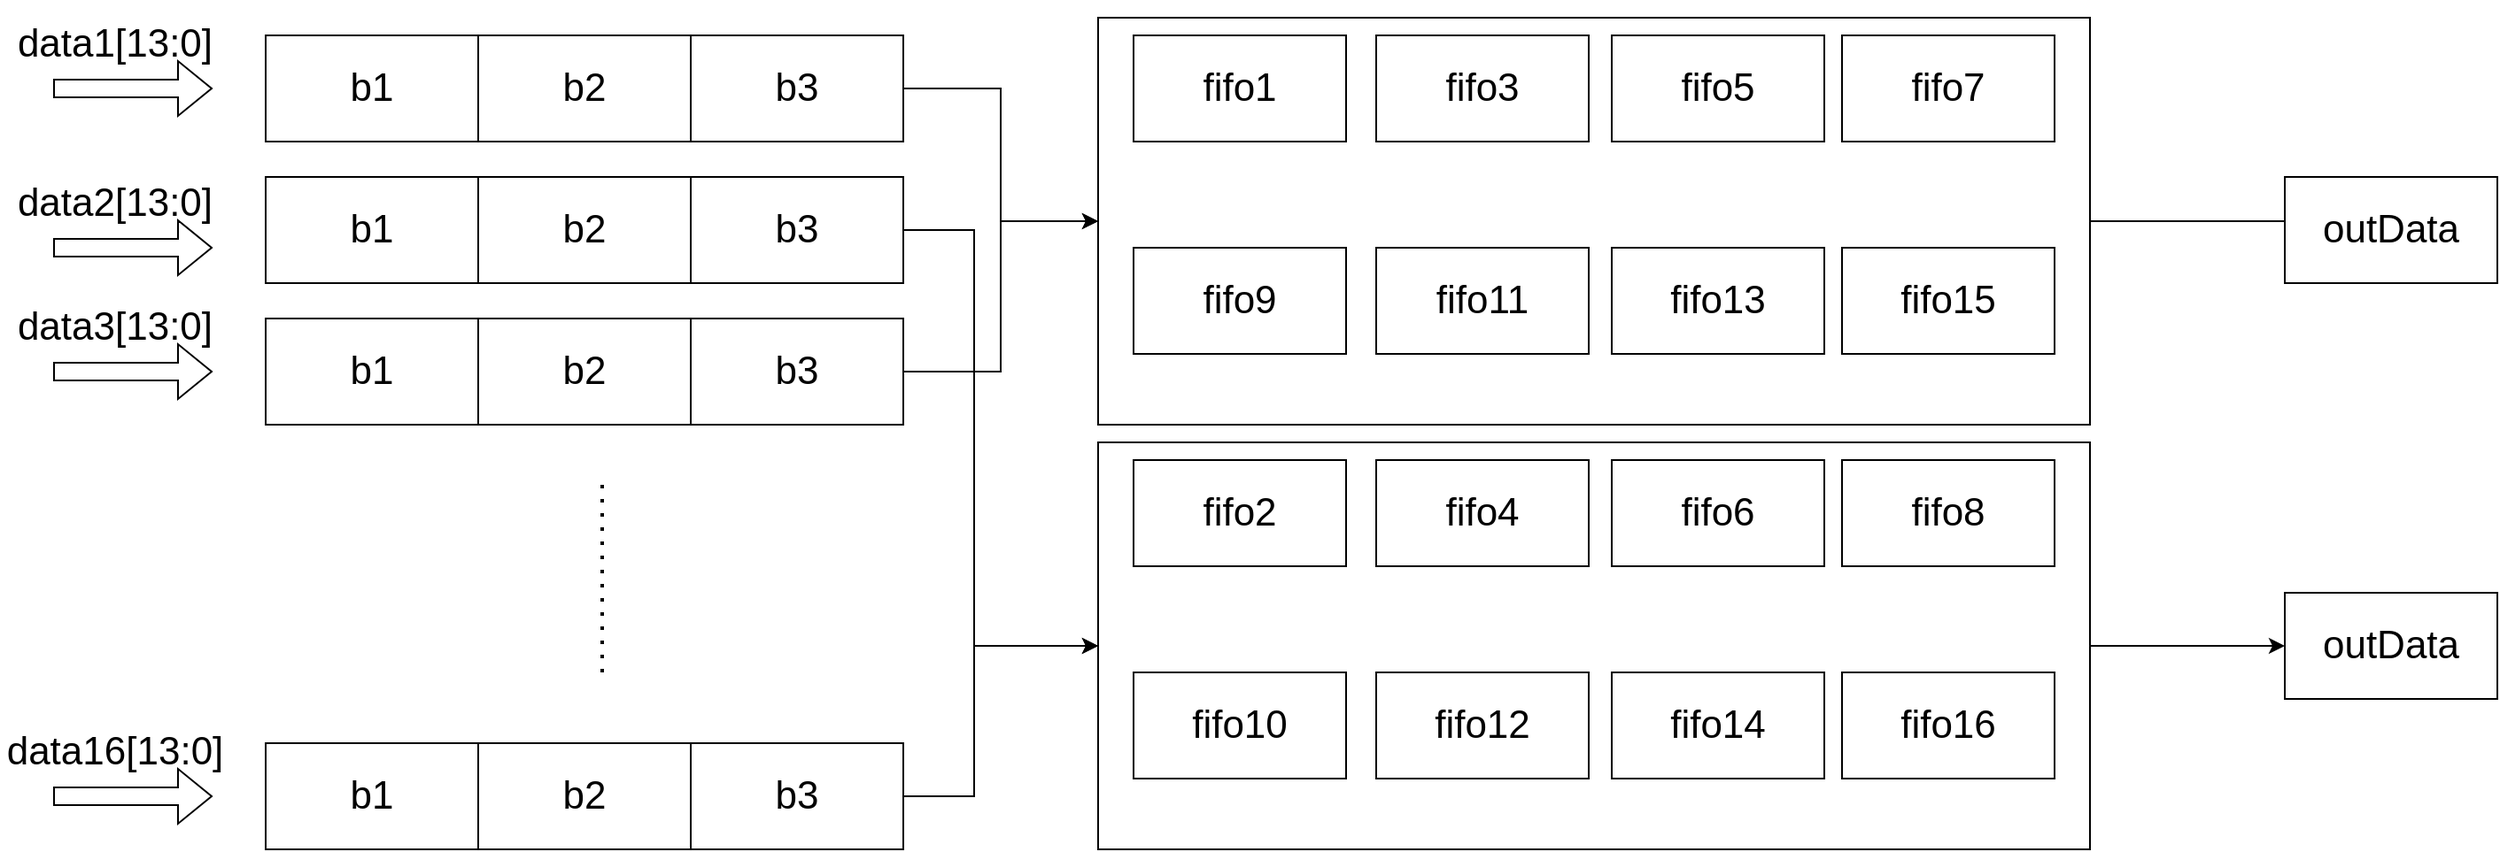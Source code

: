 <mxfile version="16.6.4" type="github">
  <diagram id="uhMTOCQxYAXmYfAqve4G" name="Page-1">
    <mxGraphModel dx="1422" dy="706" grid="1" gridSize="10" guides="1" tooltips="1" connect="1" arrows="1" fold="1" page="1" pageScale="1" pageWidth="827" pageHeight="1169" math="0" shadow="0">
      <root>
        <mxCell id="0" />
        <mxCell id="1" parent="0" />
        <mxCell id="QmlifTvjpnVVAQiFLO3C-1" value="&lt;font style=&quot;font-size: 22px;&quot;&gt;b1&lt;/font&gt;" style="rounded=0;whiteSpace=wrap;html=1;fontSize=22;" vertex="1" parent="1">
          <mxGeometry x="200" y="290" width="120" height="60" as="geometry" />
        </mxCell>
        <mxCell id="QmlifTvjpnVVAQiFLO3C-2" value="b2" style="rounded=0;whiteSpace=wrap;html=1;fontSize=22;" vertex="1" parent="1">
          <mxGeometry x="320" y="290" width="120" height="60" as="geometry" />
        </mxCell>
        <mxCell id="QmlifTvjpnVVAQiFLO3C-54" style="edgeStyle=orthogonalEdgeStyle;rounded=0;orthogonalLoop=1;jettySize=auto;html=1;fontSize=22;" edge="1" parent="1" source="QmlifTvjpnVVAQiFLO3C-3" target="QmlifTvjpnVVAQiFLO3C-31">
          <mxGeometry relative="1" as="geometry" />
        </mxCell>
        <mxCell id="QmlifTvjpnVVAQiFLO3C-3" value="b3" style="rounded=0;whiteSpace=wrap;html=1;fontSize=22;" vertex="1" parent="1">
          <mxGeometry x="440" y="290" width="120" height="60" as="geometry" />
        </mxCell>
        <mxCell id="QmlifTvjpnVVAQiFLO3C-10" value="b1" style="rounded=0;whiteSpace=wrap;html=1;fontSize=22;" vertex="1" parent="1">
          <mxGeometry x="200" y="370" width="120" height="60" as="geometry" />
        </mxCell>
        <mxCell id="QmlifTvjpnVVAQiFLO3C-11" value="b2" style="rounded=0;whiteSpace=wrap;html=1;fontSize=22;" vertex="1" parent="1">
          <mxGeometry x="320" y="370" width="120" height="60" as="geometry" />
        </mxCell>
        <mxCell id="QmlifTvjpnVVAQiFLO3C-55" style="edgeStyle=orthogonalEdgeStyle;rounded=0;orthogonalLoop=1;jettySize=auto;html=1;entryX=0;entryY=0.5;entryDx=0;entryDy=0;fontSize=22;" edge="1" parent="1" source="QmlifTvjpnVVAQiFLO3C-12" target="QmlifTvjpnVVAQiFLO3C-43">
          <mxGeometry relative="1" as="geometry">
            <Array as="points">
              <mxPoint x="600" y="400" />
              <mxPoint x="600" y="635" />
            </Array>
          </mxGeometry>
        </mxCell>
        <mxCell id="QmlifTvjpnVVAQiFLO3C-12" value="b3" style="rounded=0;whiteSpace=wrap;html=1;fontSize=22;" vertex="1" parent="1">
          <mxGeometry x="440" y="370" width="120" height="60" as="geometry" />
        </mxCell>
        <mxCell id="QmlifTvjpnVVAQiFLO3C-13" value="b1" style="rounded=0;whiteSpace=wrap;html=1;fontSize=22;" vertex="1" parent="1">
          <mxGeometry x="200" y="450" width="120" height="60" as="geometry" />
        </mxCell>
        <mxCell id="QmlifTvjpnVVAQiFLO3C-14" value="b2" style="rounded=0;whiteSpace=wrap;html=1;fontSize=22;" vertex="1" parent="1">
          <mxGeometry x="320" y="450" width="120" height="60" as="geometry" />
        </mxCell>
        <mxCell id="QmlifTvjpnVVAQiFLO3C-56" style="edgeStyle=orthogonalEdgeStyle;rounded=0;orthogonalLoop=1;jettySize=auto;html=1;entryX=0;entryY=0.5;entryDx=0;entryDy=0;fontSize=22;" edge="1" parent="1" source="QmlifTvjpnVVAQiFLO3C-15" target="QmlifTvjpnVVAQiFLO3C-31">
          <mxGeometry relative="1" as="geometry" />
        </mxCell>
        <mxCell id="QmlifTvjpnVVAQiFLO3C-15" value="b3" style="rounded=0;whiteSpace=wrap;html=1;fontSize=22;" vertex="1" parent="1">
          <mxGeometry x="440" y="450" width="120" height="60" as="geometry" />
        </mxCell>
        <mxCell id="QmlifTvjpnVVAQiFLO3C-16" value="b1" style="rounded=0;whiteSpace=wrap;html=1;fontSize=22;" vertex="1" parent="1">
          <mxGeometry x="200" y="690" width="120" height="60" as="geometry" />
        </mxCell>
        <mxCell id="QmlifTvjpnVVAQiFLO3C-17" value="b2" style="rounded=0;whiteSpace=wrap;html=1;fontSize=22;" vertex="1" parent="1">
          <mxGeometry x="320" y="690" width="120" height="60" as="geometry" />
        </mxCell>
        <mxCell id="QmlifTvjpnVVAQiFLO3C-57" style="edgeStyle=orthogonalEdgeStyle;rounded=0;orthogonalLoop=1;jettySize=auto;html=1;entryX=0;entryY=0.5;entryDx=0;entryDy=0;fontSize=22;" edge="1" parent="1" source="QmlifTvjpnVVAQiFLO3C-18" target="QmlifTvjpnVVAQiFLO3C-43">
          <mxGeometry relative="1" as="geometry">
            <Array as="points">
              <mxPoint x="600" y="720" />
              <mxPoint x="600" y="635" />
            </Array>
          </mxGeometry>
        </mxCell>
        <mxCell id="QmlifTvjpnVVAQiFLO3C-18" value="b3" style="rounded=0;whiteSpace=wrap;html=1;fontSize=22;" vertex="1" parent="1">
          <mxGeometry x="440" y="690" width="120" height="60" as="geometry" />
        </mxCell>
        <mxCell id="QmlifTvjpnVVAQiFLO3C-19" value="" style="endArrow=none;dashed=1;html=1;dashPattern=1 3;strokeWidth=2;rounded=0;fontSize=22;" edge="1" parent="1">
          <mxGeometry width="50" height="50" relative="1" as="geometry">
            <mxPoint x="390" y="650" as="sourcePoint" />
            <mxPoint x="390" y="540" as="targetPoint" />
          </mxGeometry>
        </mxCell>
        <mxCell id="QmlifTvjpnVVAQiFLO3C-22" value="" style="shape=flexArrow;endArrow=classic;html=1;rounded=0;" edge="1" parent="1">
          <mxGeometry width="50" height="50" relative="1" as="geometry">
            <mxPoint x="80" y="320" as="sourcePoint" />
            <mxPoint x="170" y="320" as="targetPoint" />
          </mxGeometry>
        </mxCell>
        <mxCell id="QmlifTvjpnVVAQiFLO3C-23" value="&lt;span style=&quot;font-size: 22px&quot;&gt;data1[13:0]&lt;/span&gt;" style="text;html=1;strokeColor=none;fillColor=none;align=center;verticalAlign=middle;whiteSpace=wrap;rounded=0;" vertex="1" parent="1">
          <mxGeometry x="50" y="270" width="130" height="50" as="geometry" />
        </mxCell>
        <mxCell id="QmlifTvjpnVVAQiFLO3C-24" value="" style="shape=flexArrow;endArrow=classic;html=1;rounded=0;" edge="1" parent="1">
          <mxGeometry width="50" height="50" relative="1" as="geometry">
            <mxPoint x="80" y="410" as="sourcePoint" />
            <mxPoint x="170" y="410" as="targetPoint" />
          </mxGeometry>
        </mxCell>
        <mxCell id="QmlifTvjpnVVAQiFLO3C-25" value="&lt;font style=&quot;font-size: 22px&quot;&gt;data2[13:0]&lt;/font&gt;" style="text;html=1;strokeColor=none;fillColor=none;align=center;verticalAlign=middle;whiteSpace=wrap;rounded=0;" vertex="1" parent="1">
          <mxGeometry x="50" y="360" width="130" height="50" as="geometry" />
        </mxCell>
        <mxCell id="QmlifTvjpnVVAQiFLO3C-26" value="" style="shape=flexArrow;endArrow=classic;html=1;rounded=0;" edge="1" parent="1">
          <mxGeometry width="50" height="50" relative="1" as="geometry">
            <mxPoint x="80" y="480" as="sourcePoint" />
            <mxPoint x="170" y="480" as="targetPoint" />
          </mxGeometry>
        </mxCell>
        <mxCell id="QmlifTvjpnVVAQiFLO3C-27" value="&lt;font style=&quot;font-size: 22px&quot;&gt;data3[13:0]&lt;/font&gt;" style="text;html=1;strokeColor=none;fillColor=none;align=center;verticalAlign=middle;whiteSpace=wrap;rounded=0;" vertex="1" parent="1">
          <mxGeometry x="50" y="430" width="130" height="50" as="geometry" />
        </mxCell>
        <mxCell id="QmlifTvjpnVVAQiFLO3C-28" value="" style="shape=flexArrow;endArrow=classic;html=1;rounded=0;" edge="1" parent="1">
          <mxGeometry width="50" height="50" relative="1" as="geometry">
            <mxPoint x="80" y="720" as="sourcePoint" />
            <mxPoint x="170" y="720" as="targetPoint" />
          </mxGeometry>
        </mxCell>
        <mxCell id="QmlifTvjpnVVAQiFLO3C-29" value="&lt;font style=&quot;font-size: 22px&quot;&gt;data16[13:0]&lt;/font&gt;" style="text;html=1;strokeColor=none;fillColor=none;align=center;verticalAlign=middle;whiteSpace=wrap;rounded=0;" vertex="1" parent="1">
          <mxGeometry x="50" y="670" width="130" height="50" as="geometry" />
        </mxCell>
        <mxCell id="QmlifTvjpnVVAQiFLO3C-60" style="edgeStyle=orthogonalEdgeStyle;rounded=0;orthogonalLoop=1;jettySize=auto;html=1;entryX=0.083;entryY=0.417;entryDx=0;entryDy=0;entryPerimeter=0;fontSize=22;" edge="1" parent="1" source="QmlifTvjpnVVAQiFLO3C-31" target="QmlifTvjpnVVAQiFLO3C-58">
          <mxGeometry relative="1" as="geometry" />
        </mxCell>
        <mxCell id="QmlifTvjpnVVAQiFLO3C-31" value="" style="rounded=0;whiteSpace=wrap;html=1;fontSize=22;" vertex="1" parent="1">
          <mxGeometry x="670" y="280" width="560" height="230" as="geometry" />
        </mxCell>
        <mxCell id="QmlifTvjpnVVAQiFLO3C-32" value="fifo1" style="rounded=0;whiteSpace=wrap;html=1;fontSize=22;" vertex="1" parent="1">
          <mxGeometry x="690" y="290" width="120" height="60" as="geometry" />
        </mxCell>
        <mxCell id="QmlifTvjpnVVAQiFLO3C-36" value="fifo3" style="rounded=0;whiteSpace=wrap;html=1;fontSize=22;" vertex="1" parent="1">
          <mxGeometry x="827" y="290" width="120" height="60" as="geometry" />
        </mxCell>
        <mxCell id="QmlifTvjpnVVAQiFLO3C-37" value="fifo5" style="rounded=0;whiteSpace=wrap;html=1;fontSize=22;" vertex="1" parent="1">
          <mxGeometry x="960" y="290" width="120" height="60" as="geometry" />
        </mxCell>
        <mxCell id="QmlifTvjpnVVAQiFLO3C-38" value="fifo7" style="rounded=0;whiteSpace=wrap;html=1;fontSize=22;" vertex="1" parent="1">
          <mxGeometry x="1090" y="290" width="120" height="60" as="geometry" />
        </mxCell>
        <mxCell id="QmlifTvjpnVVAQiFLO3C-39" value="fifo9" style="rounded=0;whiteSpace=wrap;html=1;fontSize=22;" vertex="1" parent="1">
          <mxGeometry x="690" y="410" width="120" height="60" as="geometry" />
        </mxCell>
        <mxCell id="QmlifTvjpnVVAQiFLO3C-40" value="fifo11" style="rounded=0;whiteSpace=wrap;html=1;fontSize=22;" vertex="1" parent="1">
          <mxGeometry x="827" y="410" width="120" height="60" as="geometry" />
        </mxCell>
        <mxCell id="QmlifTvjpnVVAQiFLO3C-41" value="fifo13" style="rounded=0;whiteSpace=wrap;html=1;fontSize=22;" vertex="1" parent="1">
          <mxGeometry x="960" y="410" width="120" height="60" as="geometry" />
        </mxCell>
        <mxCell id="QmlifTvjpnVVAQiFLO3C-42" value="fifo15" style="rounded=0;whiteSpace=wrap;html=1;fontSize=22;" vertex="1" parent="1">
          <mxGeometry x="1090" y="410" width="120" height="60" as="geometry" />
        </mxCell>
        <mxCell id="QmlifTvjpnVVAQiFLO3C-61" style="edgeStyle=orthogonalEdgeStyle;rounded=0;orthogonalLoop=1;jettySize=auto;html=1;exitX=1;exitY=0.5;exitDx=0;exitDy=0;entryX=0;entryY=0.5;entryDx=0;entryDy=0;fontSize=22;" edge="1" parent="1" source="QmlifTvjpnVVAQiFLO3C-43" target="QmlifTvjpnVVAQiFLO3C-59">
          <mxGeometry relative="1" as="geometry" />
        </mxCell>
        <mxCell id="QmlifTvjpnVVAQiFLO3C-43" value="" style="rounded=0;whiteSpace=wrap;html=1;fontSize=22;" vertex="1" parent="1">
          <mxGeometry x="670" y="520" width="560" height="230" as="geometry" />
        </mxCell>
        <mxCell id="QmlifTvjpnVVAQiFLO3C-44" value="fifo2" style="rounded=0;whiteSpace=wrap;html=1;fontSize=22;" vertex="1" parent="1">
          <mxGeometry x="690" y="530" width="120" height="60" as="geometry" />
        </mxCell>
        <mxCell id="QmlifTvjpnVVAQiFLO3C-45" value="fifo4" style="rounded=0;whiteSpace=wrap;html=1;fontSize=22;" vertex="1" parent="1">
          <mxGeometry x="827" y="530" width="120" height="60" as="geometry" />
        </mxCell>
        <mxCell id="QmlifTvjpnVVAQiFLO3C-46" value="fifo6" style="rounded=0;whiteSpace=wrap;html=1;fontSize=22;" vertex="1" parent="1">
          <mxGeometry x="960" y="530" width="120" height="60" as="geometry" />
        </mxCell>
        <mxCell id="QmlifTvjpnVVAQiFLO3C-47" value="fifo8" style="rounded=0;whiteSpace=wrap;html=1;fontSize=22;" vertex="1" parent="1">
          <mxGeometry x="1090" y="530" width="120" height="60" as="geometry" />
        </mxCell>
        <mxCell id="QmlifTvjpnVVAQiFLO3C-48" value="fifo10" style="rounded=0;whiteSpace=wrap;html=1;fontSize=22;" vertex="1" parent="1">
          <mxGeometry x="690" y="650" width="120" height="60" as="geometry" />
        </mxCell>
        <mxCell id="QmlifTvjpnVVAQiFLO3C-49" value="fifo12" style="rounded=0;whiteSpace=wrap;html=1;fontSize=22;" vertex="1" parent="1">
          <mxGeometry x="827" y="650" width="120" height="60" as="geometry" />
        </mxCell>
        <mxCell id="QmlifTvjpnVVAQiFLO3C-50" value="fifo14" style="rounded=0;whiteSpace=wrap;html=1;fontSize=22;" vertex="1" parent="1">
          <mxGeometry x="960" y="650" width="120" height="60" as="geometry" />
        </mxCell>
        <mxCell id="QmlifTvjpnVVAQiFLO3C-51" value="fifo16" style="rounded=0;whiteSpace=wrap;html=1;fontSize=22;" vertex="1" parent="1">
          <mxGeometry x="1090" y="650" width="120" height="60" as="geometry" />
        </mxCell>
        <mxCell id="QmlifTvjpnVVAQiFLO3C-58" value="outData" style="rounded=0;whiteSpace=wrap;html=1;fontSize=22;" vertex="1" parent="1">
          <mxGeometry x="1340" y="370" width="120" height="60" as="geometry" />
        </mxCell>
        <mxCell id="QmlifTvjpnVVAQiFLO3C-59" value="outData" style="rounded=0;whiteSpace=wrap;html=1;fontSize=22;" vertex="1" parent="1">
          <mxGeometry x="1340" y="605" width="120" height="60" as="geometry" />
        </mxCell>
      </root>
    </mxGraphModel>
  </diagram>
</mxfile>
